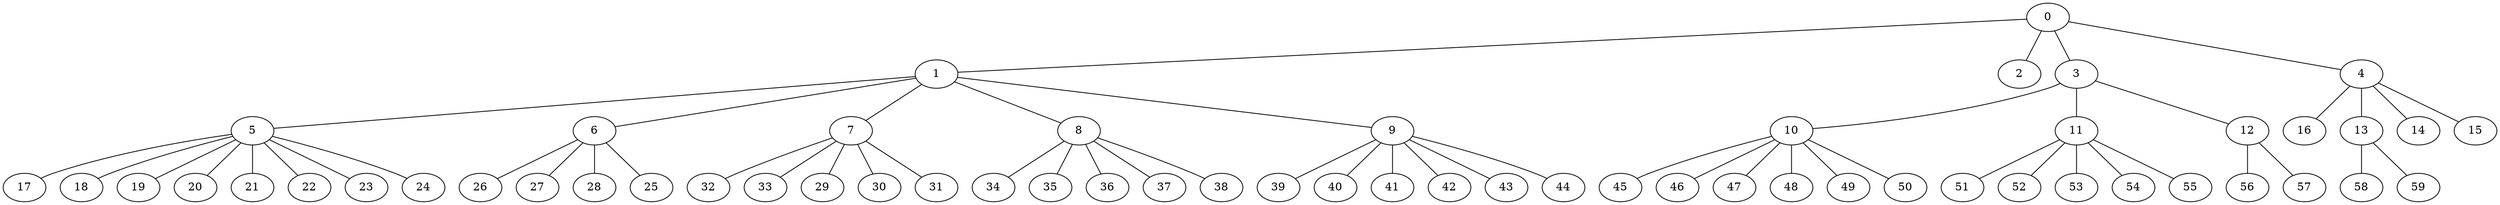 
graph graphname {
    0 -- 1
0 -- 2
0 -- 3
0 -- 4
1 -- 5
1 -- 6
1 -- 7
1 -- 8
1 -- 9
3 -- 10
3 -- 11
3 -- 12
4 -- 16
4 -- 13
4 -- 14
4 -- 15
5 -- 17
5 -- 18
5 -- 19
5 -- 20
5 -- 21
5 -- 22
5 -- 23
5 -- 24
6 -- 26
6 -- 27
6 -- 28
6 -- 25
7 -- 32
7 -- 33
7 -- 29
7 -- 30
7 -- 31
8 -- 34
8 -- 35
8 -- 36
8 -- 37
8 -- 38
9 -- 39
9 -- 40
9 -- 41
9 -- 42
9 -- 43
9 -- 44
10 -- 45
10 -- 46
10 -- 47
10 -- 48
10 -- 49
10 -- 50
11 -- 51
11 -- 52
11 -- 53
11 -- 54
11 -- 55
12 -- 56
12 -- 57
13 -- 58
13 -- 59

}
